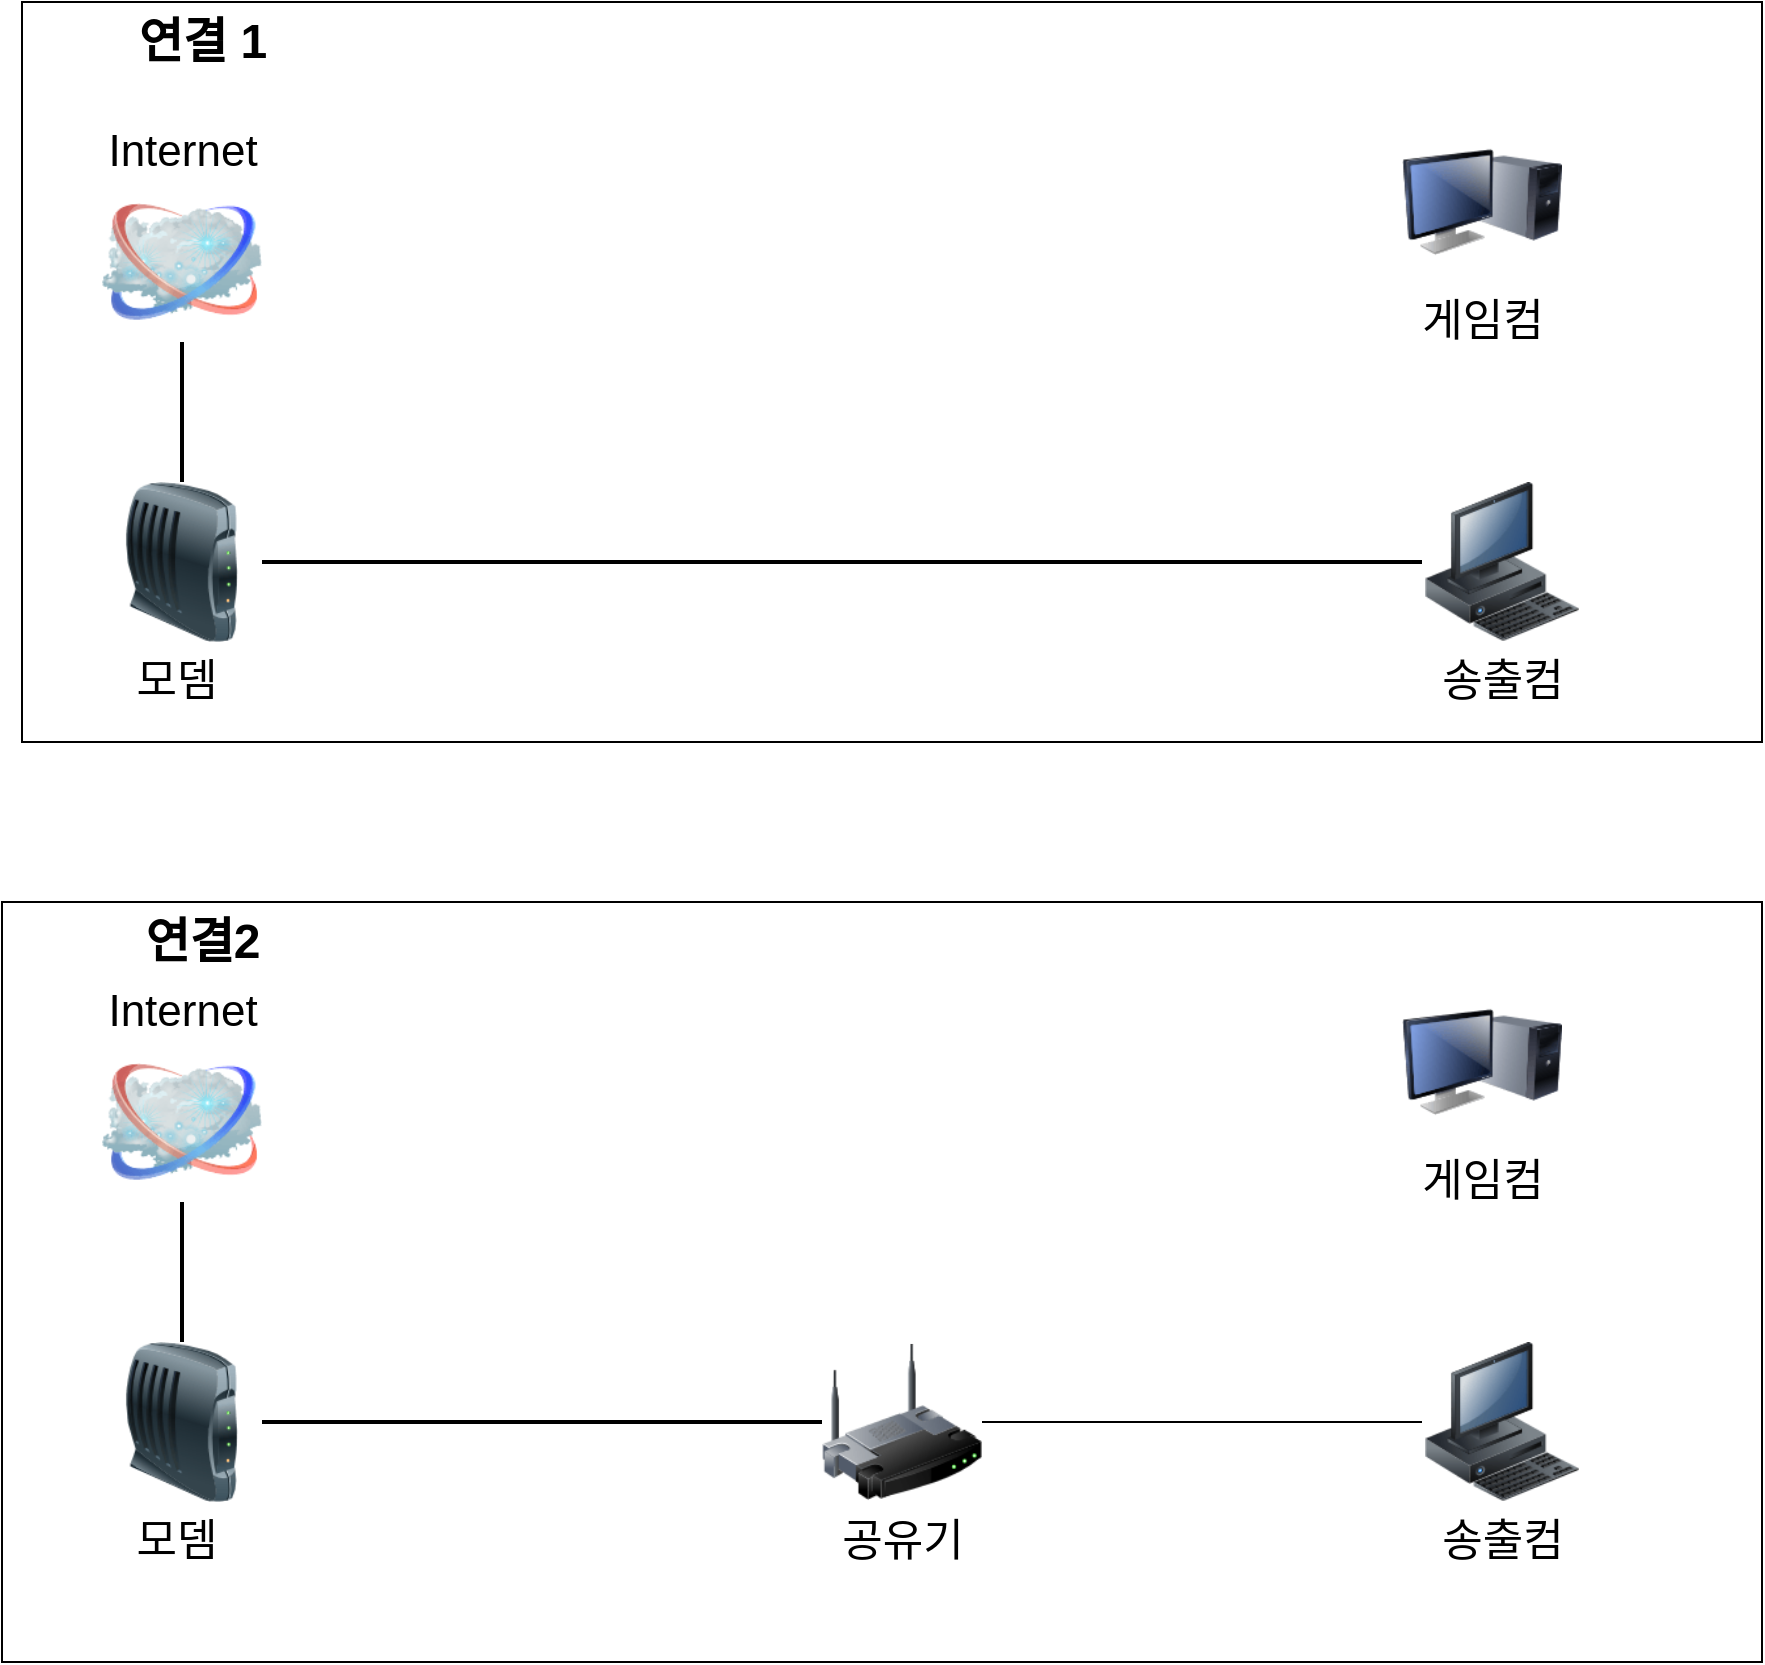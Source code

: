 <mxfile version="16.2.7" type="github">
  <diagram name="Page-1" id="55a83fd1-7818-8e21-69c5-c3457e3827bb">
    <mxGraphModel dx="1550" dy="866" grid="1" gridSize="10" guides="1" tooltips="1" connect="1" arrows="1" fold="1" page="1" pageScale="1" pageWidth="1100" pageHeight="850" background="none" math="0" shadow="0">
      <root>
        <mxCell id="0" />
        <mxCell id="1" parent="0" />
        <mxCell id="cYN08qtyrS9z51MIL0_I-13" value="" style="rounded=0;whiteSpace=wrap;html=1;fontSize=22;" vertex="1" parent="1">
          <mxGeometry x="40" width="870" height="370" as="geometry" />
        </mxCell>
        <mxCell id="cYN08qtyrS9z51MIL0_I-12" value="" style="rounded=0;whiteSpace=wrap;html=1;fontSize=22;" vertex="1" parent="1">
          <mxGeometry x="30" y="450" width="880" height="380" as="geometry" />
        </mxCell>
        <mxCell id="69ecfefc5c41e42c-18" style="edgeStyle=none;rounded=0;html=1;labelBackgroundColor=none;endArrow=none;strokeWidth=2;fontFamily=Verdana;fontSize=22" parent="1" source="69ecfefc5c41e42c-7" target="cYN08qtyrS9z51MIL0_I-1" edge="1">
          <mxGeometry relative="1" as="geometry">
            <mxPoint x="440" y="280" as="sourcePoint" />
            <mxPoint x="120" y="320" as="targetPoint" />
          </mxGeometry>
        </mxCell>
        <mxCell id="69ecfefc5c41e42c-2" value="Internet" style="image;html=1;labelBackgroundColor=#ffffff;image=img/lib/clip_art/networking/Cloud_128x128.png;rounded=1;shadow=0;comic=0;strokeWidth=2;fontSize=22;labelPosition=center;verticalLabelPosition=top;align=center;verticalAlign=bottom;" parent="1" vertex="1">
          <mxGeometry x="80" y="90" width="80" height="80" as="geometry" />
        </mxCell>
        <mxCell id="69ecfefc5c41e42c-19" style="edgeStyle=none;rounded=0;html=1;labelBackgroundColor=none;endArrow=none;strokeWidth=2;fontFamily=Verdana;fontSize=22" parent="1" target="69ecfefc5c41e42c-2" edge="1">
          <mxGeometry relative="1" as="geometry">
            <mxPoint x="120" y="240" as="sourcePoint" />
          </mxGeometry>
        </mxCell>
        <mxCell id="69ecfefc5c41e42c-5" value="게임컴" style="image;html=1;labelBackgroundColor=#ffffff;image=img/lib/clip_art/computers/Monitor_Tower_128x128.png;rounded=1;shadow=0;comic=0;strokeWidth=2;fontSize=22" parent="1" vertex="1">
          <mxGeometry x="730" y="60" width="80" height="80" as="geometry" />
        </mxCell>
        <mxCell id="69ecfefc5c41e42c-7" value="송출컴" style="image;html=1;labelBackgroundColor=#ffffff;image=img/lib/clip_art/computers/Workstation_128x128.png;rounded=1;shadow=0;comic=0;strokeWidth=2;fontSize=22" parent="1" vertex="1">
          <mxGeometry x="740" y="240" width="80" height="80" as="geometry" />
        </mxCell>
        <mxCell id="cYN08qtyrS9z51MIL0_I-1" value="모뎀&amp;nbsp;" style="image;html=1;image=img/lib/clip_art/networking/Modem_128x128.png;fontSize=22;" vertex="1" parent="1">
          <mxGeometry x="80" y="240" width="80" height="80" as="geometry" />
        </mxCell>
        <mxCell id="cYN08qtyrS9z51MIL0_I-4" style="edgeStyle=none;rounded=0;html=1;labelBackgroundColor=none;endArrow=none;strokeWidth=2;fontFamily=Verdana;fontSize=22" edge="1" parent="1" source="cYN08qtyrS9z51MIL0_I-5" target="cYN08qtyrS9z51MIL0_I-10">
          <mxGeometry relative="1" as="geometry">
            <mxPoint x="120" y="750" as="targetPoint" />
          </mxGeometry>
        </mxCell>
        <mxCell id="cYN08qtyrS9z51MIL0_I-5" value="공유기" style="image;html=1;labelBackgroundColor=#ffffff;image=img/lib/clip_art/networking/Wireless_Router_128x128.png;rounded=1;shadow=0;comic=0;strokeWidth=2;fontSize=22" vertex="1" parent="1">
          <mxGeometry x="440" y="670" width="80" height="80" as="geometry" />
        </mxCell>
        <mxCell id="cYN08qtyrS9z51MIL0_I-6" value="Internet" style="image;html=1;labelBackgroundColor=#ffffff;image=img/lib/clip_art/networking/Cloud_128x128.png;rounded=1;shadow=0;comic=0;strokeWidth=2;fontSize=22;labelPosition=center;verticalLabelPosition=top;align=center;verticalAlign=bottom;" vertex="1" parent="1">
          <mxGeometry x="80" y="520" width="80" height="80" as="geometry" />
        </mxCell>
        <mxCell id="cYN08qtyrS9z51MIL0_I-7" style="edgeStyle=none;rounded=0;html=1;labelBackgroundColor=none;endArrow=none;strokeWidth=2;fontFamily=Verdana;fontSize=22" edge="1" parent="1" target="cYN08qtyrS9z51MIL0_I-6">
          <mxGeometry relative="1" as="geometry">
            <mxPoint x="120" y="670" as="sourcePoint" />
          </mxGeometry>
        </mxCell>
        <mxCell id="cYN08qtyrS9z51MIL0_I-8" value="게임컴" style="image;html=1;labelBackgroundColor=#ffffff;image=img/lib/clip_art/computers/Monitor_Tower_128x128.png;rounded=1;shadow=0;comic=0;strokeWidth=2;fontSize=22" vertex="1" parent="1">
          <mxGeometry x="730" y="490" width="80" height="80" as="geometry" />
        </mxCell>
        <mxCell id="cYN08qtyrS9z51MIL0_I-9" value="송출컴" style="image;html=1;labelBackgroundColor=#ffffff;image=img/lib/clip_art/computers/Workstation_128x128.png;rounded=1;shadow=0;comic=0;strokeWidth=2;fontSize=22" vertex="1" parent="1">
          <mxGeometry x="740" y="670" width="80" height="80" as="geometry" />
        </mxCell>
        <mxCell id="cYN08qtyrS9z51MIL0_I-10" value="모뎀&amp;nbsp;" style="image;html=1;image=img/lib/clip_art/networking/Modem_128x128.png;fontSize=22;" vertex="1" parent="1">
          <mxGeometry x="80" y="670" width="80" height="80" as="geometry" />
        </mxCell>
        <mxCell id="cYN08qtyrS9z51MIL0_I-11" value="" style="endArrow=none;html=1;rounded=0;" edge="1" parent="1" source="cYN08qtyrS9z51MIL0_I-9" target="cYN08qtyrS9z51MIL0_I-5">
          <mxGeometry width="50" height="50" relative="1" as="geometry">
            <mxPoint x="540" y="900" as="sourcePoint" />
            <mxPoint x="590" y="850" as="targetPoint" />
          </mxGeometry>
        </mxCell>
        <mxCell id="cYN08qtyrS9z51MIL0_I-14" value="연결 1" style="text;strokeColor=none;fillColor=none;html=1;fontSize=24;fontStyle=1;verticalAlign=middle;align=center;" vertex="1" parent="1">
          <mxGeometry x="80" width="100" height="40" as="geometry" />
        </mxCell>
        <mxCell id="cYN08qtyrS9z51MIL0_I-15" value="연결2" style="text;strokeColor=none;fillColor=none;html=1;fontSize=24;fontStyle=1;verticalAlign=middle;align=center;" vertex="1" parent="1">
          <mxGeometry x="80" y="450" width="100" height="40" as="geometry" />
        </mxCell>
      </root>
    </mxGraphModel>
  </diagram>
</mxfile>
